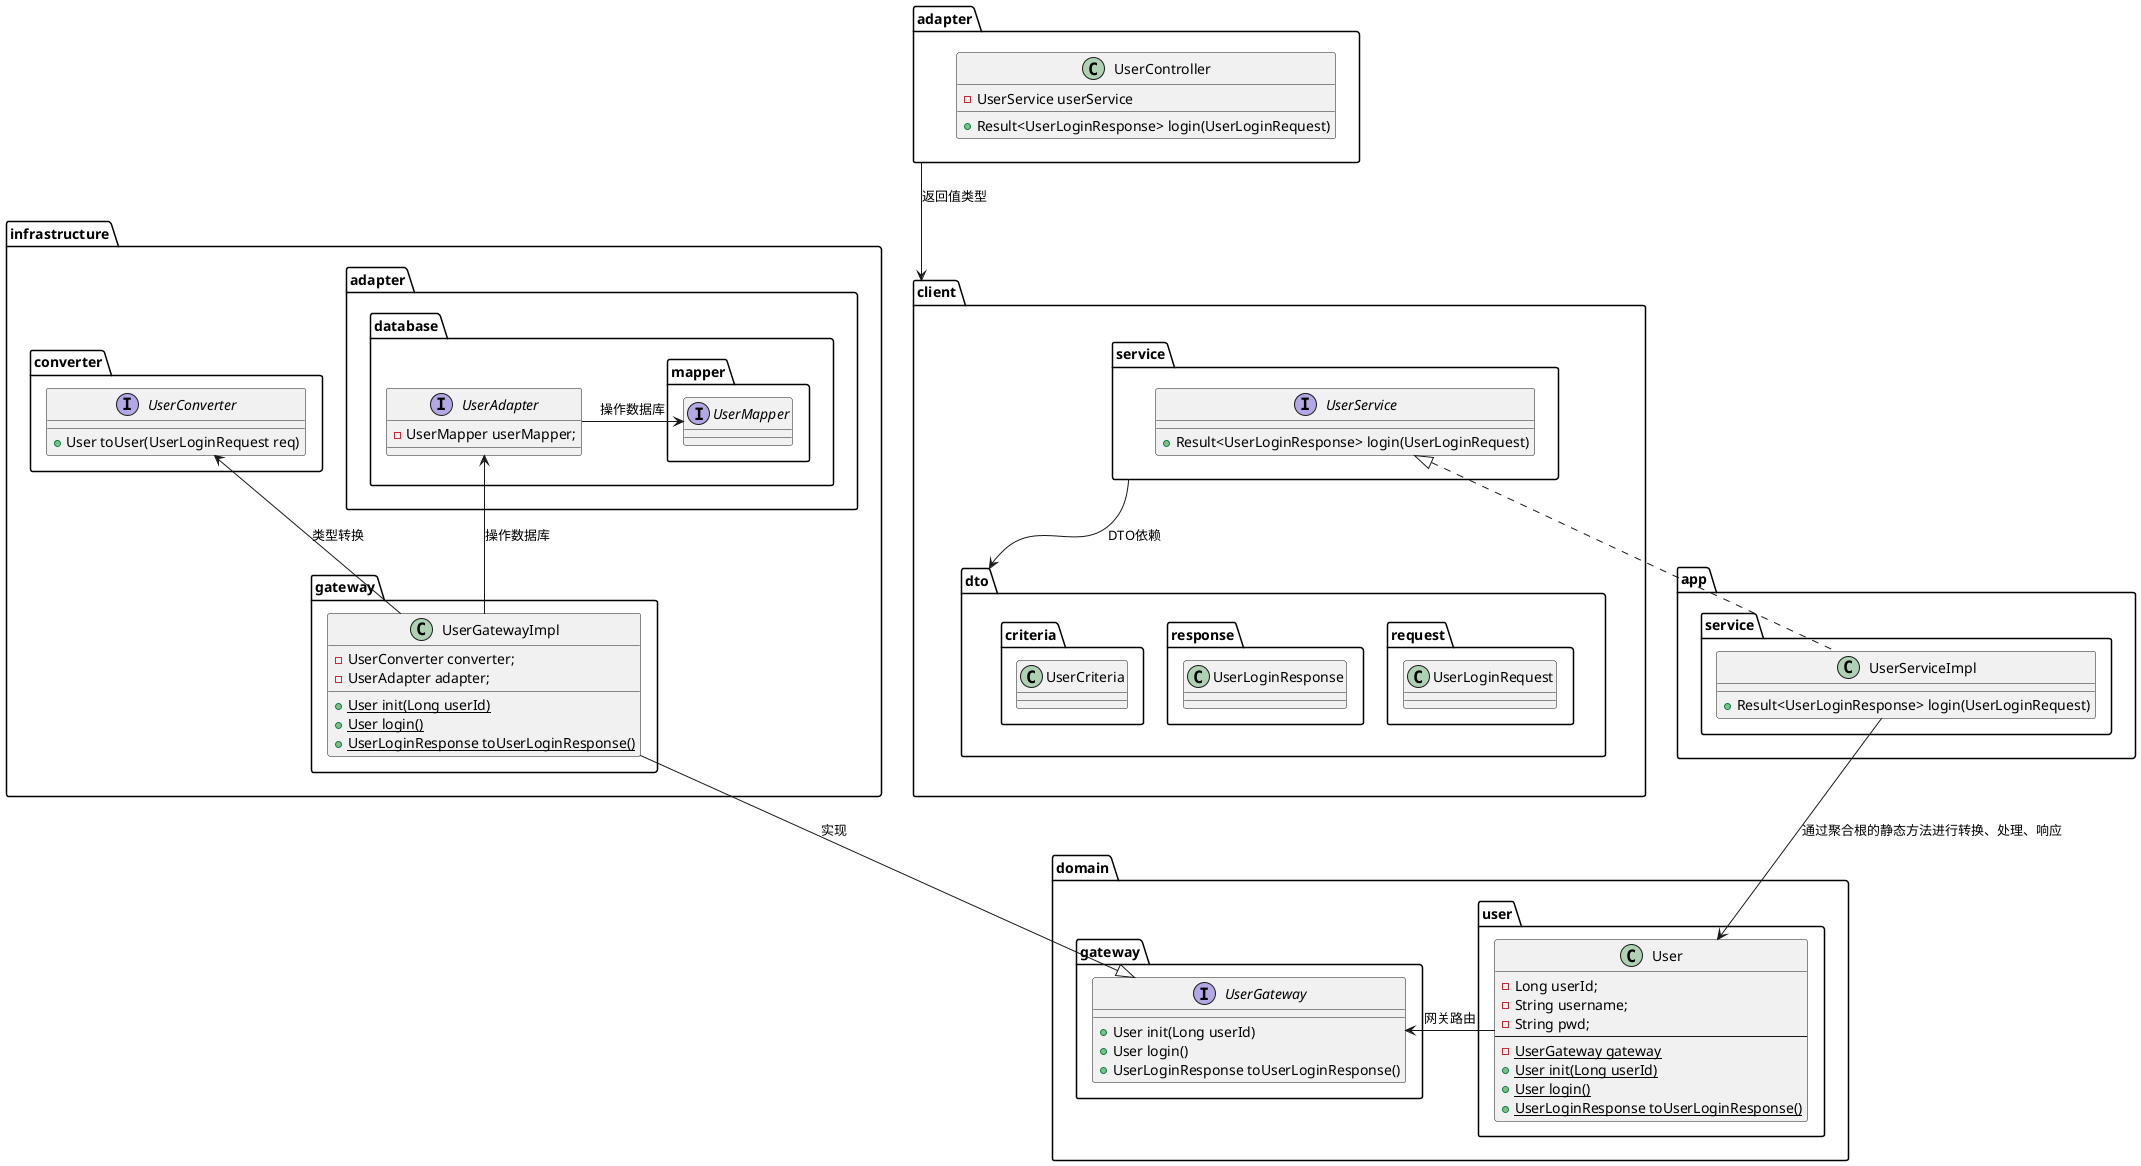 @startuml
'https://plantuml.com/class-diagram

namespace adapter {
    class UserController {
        - UserService userService
        + Result<UserLoginResponse> login(UserLoginRequest)
    }
}

adapter --> client: 返回值类型

namespace client {
    namespace client.service {
        interface UserService {
            + Result<UserLoginResponse> login(UserLoginRequest)
        }
    }
    namespace client.dto {
        namespace client.dto.request {
            class UserLoginRequest
        }
        namespace client.dto.response {
            class UserLoginResponse
        }
        namespace client.dto.criteria {
             class UserCriteria
        }
    }
}

namespace app {
    namespace app.service {
        class UserServiceImpl implements client.service.UserService {
            + Result<UserLoginResponse> login(UserLoginRequest)
        }
    }
}

client.service --> client.dto: DTO依赖

namespace infrastructure {
    namespace infrastructure.adapter {
        namespace infrastructure.adapter.database {
            interface UserAdapter {
                - UserMapper userMapper;
            }
            namespace infrastructure.adapter.database.mapper {
                interface UserMapper
            }
        }
    }
    namespace infrastructure.converter {
        interface UserConverter {
            + User toUser(UserLoginRequest req)
        }
    }
    namespace infrastructure.gateway {
        class UserGatewayImpl {
            - UserConverter converter;
            - UserAdapter adapter;
            + {static} User init(Long userId)
            + {static} User login()
            + {static} UserLoginResponse toUserLoginResponse()
        }
    }
}
infrastructure.gateway.UserGatewayImpl -up-> infrastructure.converter.UserConverter: 类型转换
infrastructure.gateway.UserGatewayImpl -up-> infrastructure.adapter.database.UserAdapter: 操作数据库
infrastructure.adapter.database.UserAdapter -> infrastructure.adapter.database.mapper.UserMapper: 操作数据库

namespace domain {
    namespace domain.user {
        class User {
            - Long userId;
            - String username;
            - String pwd;
            ---
            - {static} UserGateway gateway
            + {static} User init(Long userId)
            + {static} User login()
            + {static} UserLoginResponse toUserLoginResponse()
        }
        namespace domain.gateway {
            interface UserGateway {
                + User init(Long userId)
                + User login()
                + UserLoginResponse toUserLoginResponse()
            }
        }
    }
}
domain.user.User -> domain.gateway.UserGateway: 网关路由

app.service.UserServiceImpl -down-> domain.user.User: 通过聚合根的静态方法进行转换、处理、响应

infrastructure.gateway.UserGatewayImpl -down-|> domain.gateway.UserGateway: 实现

@enduml